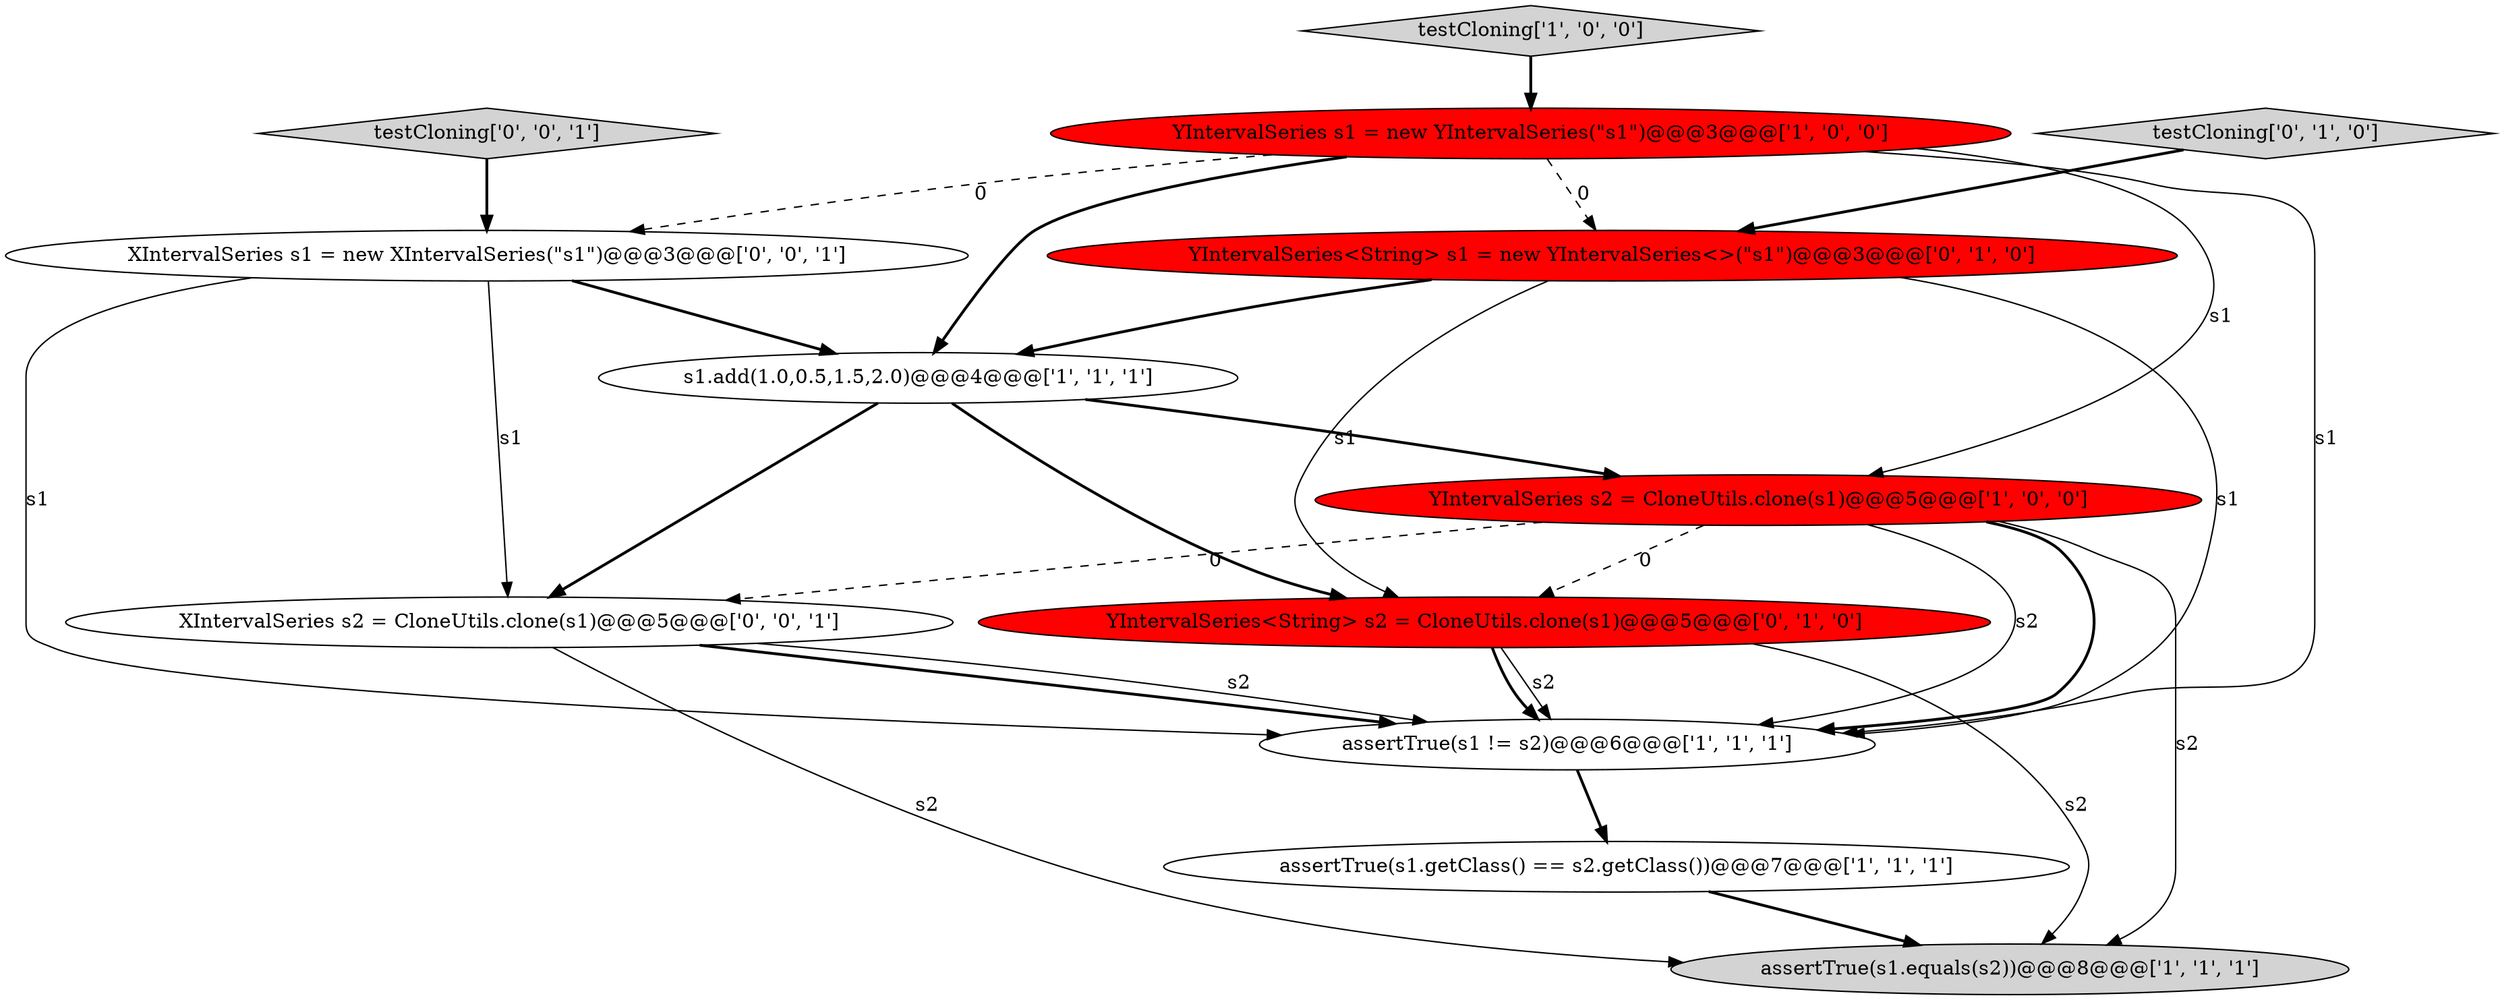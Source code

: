 digraph {
2 [style = filled, label = "s1.add(1.0,0.5,1.5,2.0)@@@4@@@['1', '1', '1']", fillcolor = white, shape = ellipse image = "AAA0AAABBB1BBB"];
0 [style = filled, label = "assertTrue(s1 != s2)@@@6@@@['1', '1', '1']", fillcolor = white, shape = ellipse image = "AAA0AAABBB1BBB"];
9 [style = filled, label = "testCloning['0', '1', '0']", fillcolor = lightgray, shape = diamond image = "AAA0AAABBB2BBB"];
7 [style = filled, label = "YIntervalSeries<String> s1 = new YIntervalSeries<>(\"s1\")@@@3@@@['0', '1', '0']", fillcolor = red, shape = ellipse image = "AAA1AAABBB2BBB"];
6 [style = filled, label = "assertTrue(s1.equals(s2))@@@8@@@['1', '1', '1']", fillcolor = lightgray, shape = ellipse image = "AAA0AAABBB1BBB"];
4 [style = filled, label = "testCloning['1', '0', '0']", fillcolor = lightgray, shape = diamond image = "AAA0AAABBB1BBB"];
8 [style = filled, label = "YIntervalSeries<String> s2 = CloneUtils.clone(s1)@@@5@@@['0', '1', '0']", fillcolor = red, shape = ellipse image = "AAA1AAABBB2BBB"];
5 [style = filled, label = "assertTrue(s1.getClass() == s2.getClass())@@@7@@@['1', '1', '1']", fillcolor = white, shape = ellipse image = "AAA0AAABBB1BBB"];
10 [style = filled, label = "XIntervalSeries s2 = CloneUtils.clone(s1)@@@5@@@['0', '0', '1']", fillcolor = white, shape = ellipse image = "AAA0AAABBB3BBB"];
3 [style = filled, label = "YIntervalSeries s2 = CloneUtils.clone(s1)@@@5@@@['1', '0', '0']", fillcolor = red, shape = ellipse image = "AAA1AAABBB1BBB"];
1 [style = filled, label = "YIntervalSeries s1 = new YIntervalSeries(\"s1\")@@@3@@@['1', '0', '0']", fillcolor = red, shape = ellipse image = "AAA1AAABBB1BBB"];
11 [style = filled, label = "testCloning['0', '0', '1']", fillcolor = lightgray, shape = diamond image = "AAA0AAABBB3BBB"];
12 [style = filled, label = "XIntervalSeries s1 = new XIntervalSeries(\"s1\")@@@3@@@['0', '0', '1']", fillcolor = white, shape = ellipse image = "AAA0AAABBB3BBB"];
10->6 [style = solid, label="s2"];
12->0 [style = solid, label="s1"];
12->10 [style = solid, label="s1"];
1->3 [style = solid, label="s1"];
8->0 [style = solid, label="s2"];
2->3 [style = bold, label=""];
11->12 [style = bold, label=""];
1->0 [style = solid, label="s1"];
3->6 [style = solid, label="s2"];
7->8 [style = solid, label="s1"];
9->7 [style = bold, label=""];
2->10 [style = bold, label=""];
3->0 [style = bold, label=""];
3->0 [style = solid, label="s2"];
8->0 [style = bold, label=""];
1->12 [style = dashed, label="0"];
12->2 [style = bold, label=""];
5->6 [style = bold, label=""];
7->2 [style = bold, label=""];
10->0 [style = bold, label=""];
7->0 [style = solid, label="s1"];
3->8 [style = dashed, label="0"];
8->6 [style = solid, label="s2"];
1->2 [style = bold, label=""];
4->1 [style = bold, label=""];
3->10 [style = dashed, label="0"];
1->7 [style = dashed, label="0"];
2->8 [style = bold, label=""];
0->5 [style = bold, label=""];
10->0 [style = solid, label="s2"];
}
